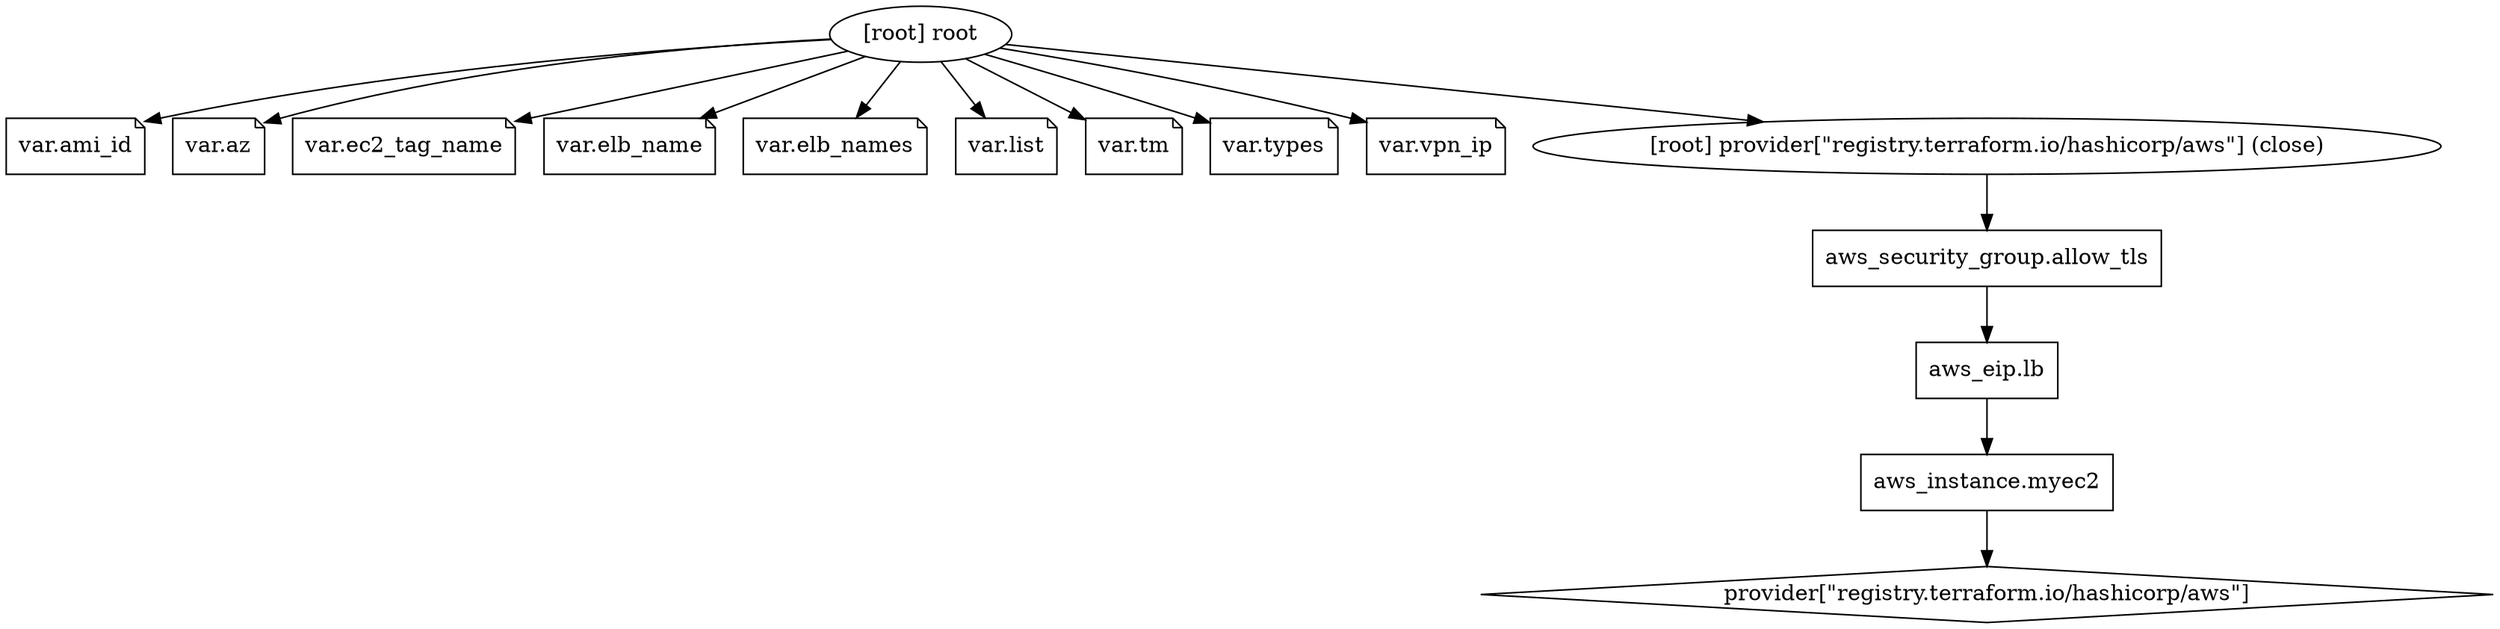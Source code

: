 digraph {
	compound = "true"
	newrank = "true"
	subgraph "root" {
		"[root] aws_eip.lb (expand)" [label = "aws_eip.lb", shape = "box"]
		"[root] aws_instance.myec2 (expand)" [label = "aws_instance.myec2", shape = "box"]
		"[root] aws_security_group.allow_tls (expand)" [label = "aws_security_group.allow_tls", shape = "box"]
		"[root] provider[\"registry.terraform.io/hashicorp/aws\"]" [label = "provider[\"registry.terraform.io/hashicorp/aws\"]", shape = "diamond"]
		"[root] var.ami_id" [label = "var.ami_id", shape = "note"]
		"[root] var.az" [label = "var.az", shape = "note"]
		"[root] var.ec2_tag_name" [label = "var.ec2_tag_name", shape = "note"]
		"[root] var.elb_name" [label = "var.elb_name", shape = "note"]
		"[root] var.elb_names" [label = "var.elb_names", shape = "note"]
		"[root] var.list" [label = "var.list", shape = "note"]
		"[root] var.tm" [label = "var.tm", shape = "note"]
		"[root] var.types" [label = "var.types", shape = "note"]
		"[root] var.vpn_ip" [label = "var.vpn_ip", shape = "note"]
		"[root] aws_eip.lb (expand)" -> "[root] aws_instance.myec2 (expand)"
		"[root] aws_instance.myec2 (expand)" -> "[root] provider[\"registry.terraform.io/hashicorp/aws\"]"
		"[root] aws_security_group.allow_tls (expand)" -> "[root] aws_eip.lb (expand)"
		"[root] provider[\"registry.terraform.io/hashicorp/aws\"] (close)" -> "[root] aws_security_group.allow_tls (expand)"
		"[root] root" -> "[root] provider[\"registry.terraform.io/hashicorp/aws\"] (close)"
		"[root] root" -> "[root] var.ami_id"
		"[root] root" -> "[root] var.az"
		"[root] root" -> "[root] var.ec2_tag_name"
		"[root] root" -> "[root] var.elb_name"
		"[root] root" -> "[root] var.elb_names"
		"[root] root" -> "[root] var.list"
		"[root] root" -> "[root] var.tm"
		"[root] root" -> "[root] var.types"
		"[root] root" -> "[root] var.vpn_ip"
	}
}

